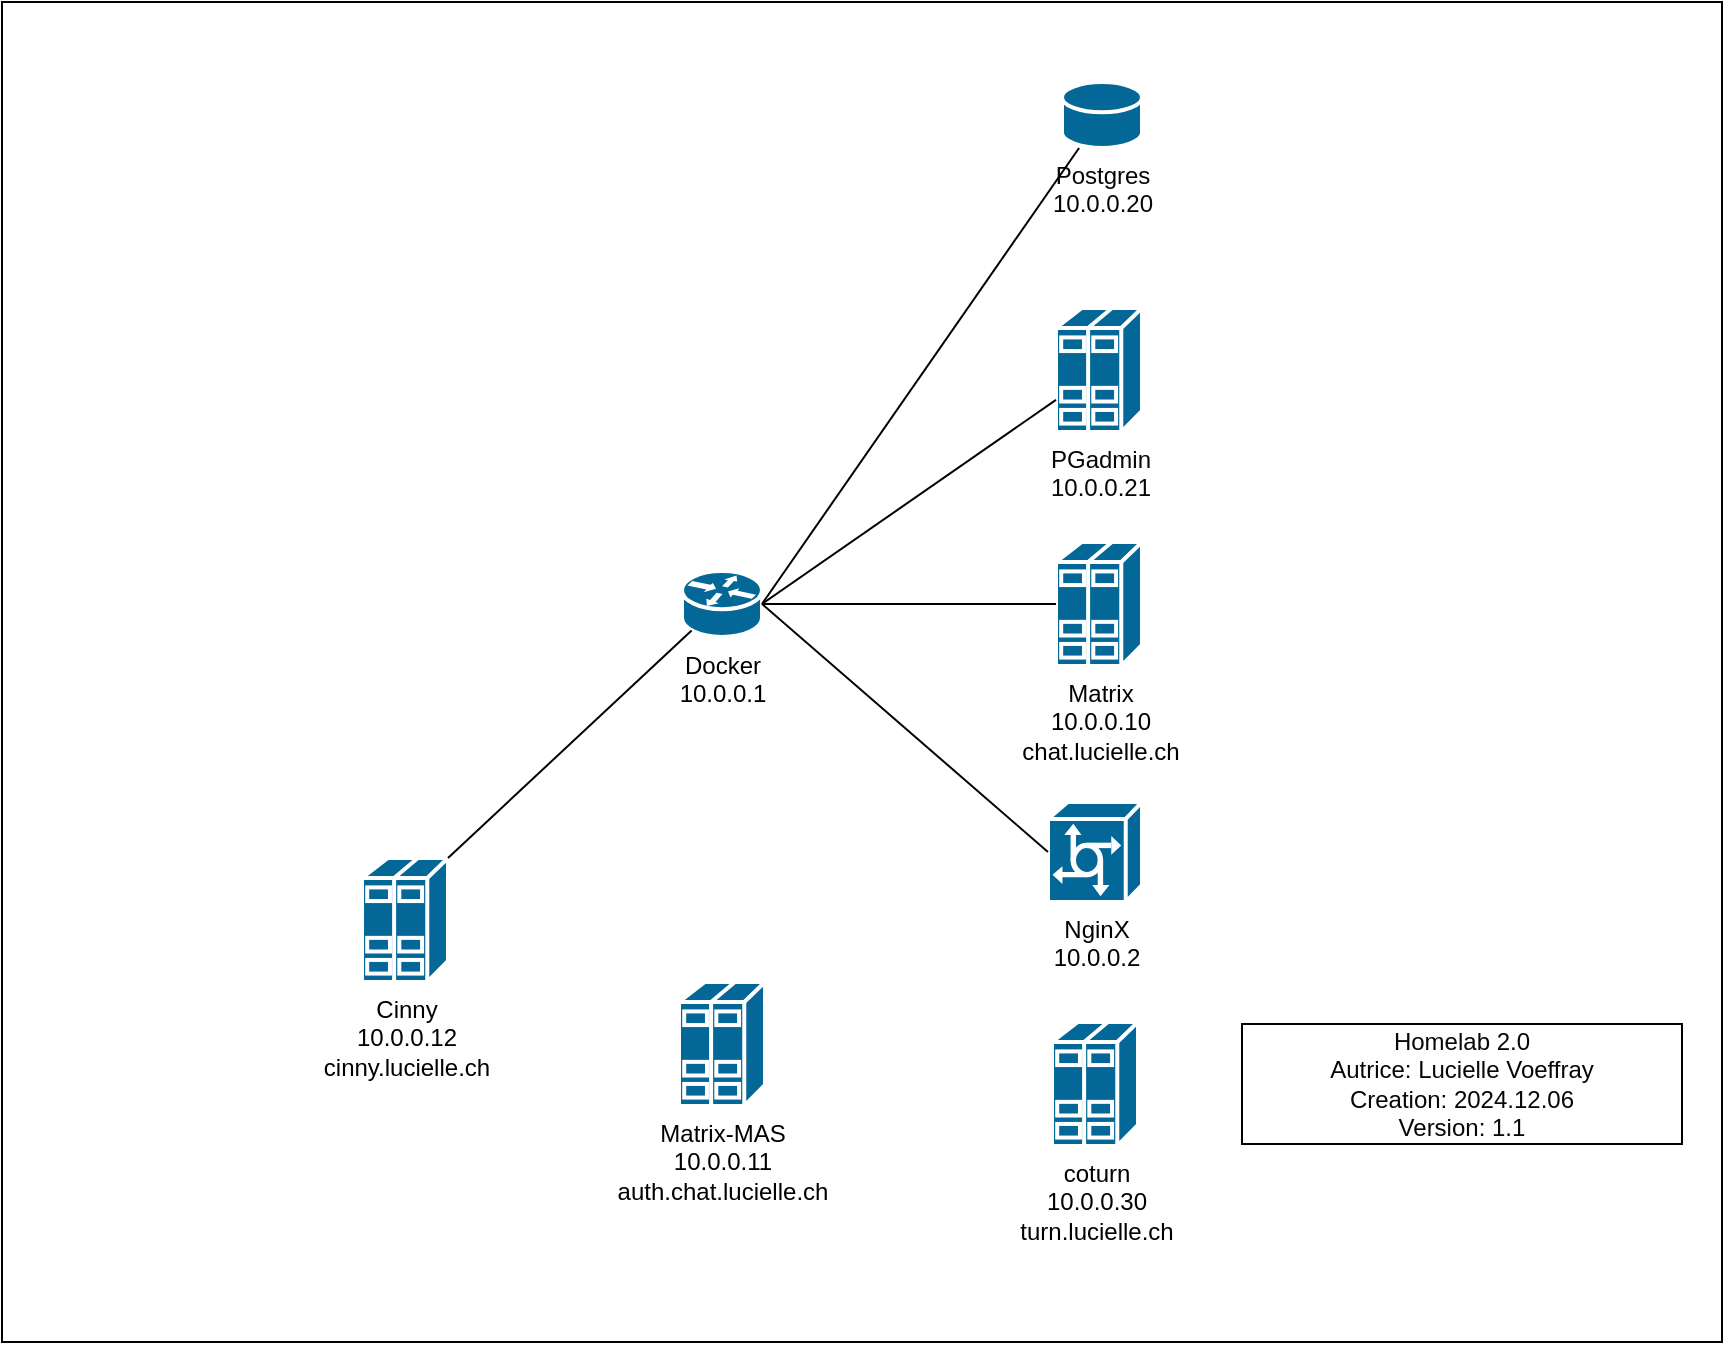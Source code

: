 <mxfile>
    <diagram id="CNsxpNcKMglIdtJpuqTv" name="Page-1">
        <mxGraphModel dx="2620" dy="1139" grid="1" gridSize="10" guides="1" tooltips="1" connect="1" arrows="1" fold="1" page="1" pageScale="1" pageWidth="850" pageHeight="1100" math="0" shadow="0">
            <root>
                <mxCell id="0"/>
                <mxCell id="1" parent="0"/>
                <mxCell id="15" value="" style="rounded=0;whiteSpace=wrap;html=1;fillColor=#FFFFFF;" parent="1" vertex="1">
                    <mxGeometry x="-110" y="280" width="860" height="670" as="geometry"/>
                </mxCell>
                <mxCell id="2" value="&lt;font color=&quot;#000000&quot;&gt;Docker&lt;br&gt;10.0.0.1&lt;/font&gt;" style="shape=mxgraph.cisco.routers.router;sketch=0;html=1;pointerEvents=1;dashed=0;fillColor=#036897;strokeColor=#ffffff;strokeWidth=2;verticalLabelPosition=bottom;verticalAlign=top;align=center;outlineConnect=0;" parent="1" vertex="1">
                    <mxGeometry x="230" y="564.5" width="40" height="33" as="geometry"/>
                </mxCell>
                <mxCell id="3" value="&lt;font color=&quot;#080707&quot;&gt;Postgres&lt;br&gt;10.0.0.20&lt;/font&gt;" style="shape=mxgraph.cisco.storage.relational_database;sketch=0;html=1;pointerEvents=1;dashed=0;fillColor=#036897;strokeColor=#ffffff;strokeWidth=2;verticalLabelPosition=bottom;verticalAlign=top;align=center;outlineConnect=0;" parent="1" vertex="1">
                    <mxGeometry x="420" y="320" width="40" height="33" as="geometry"/>
                </mxCell>
                <mxCell id="4" value="&lt;font color=&quot;#080707&quot;&gt;PGadmin&lt;br&gt;10.0.0.21&lt;/font&gt;" style="shape=mxgraph.cisco.servers.standard_host;sketch=0;html=1;pointerEvents=1;dashed=0;fillColor=#036897;strokeColor=#ffffff;strokeWidth=2;verticalLabelPosition=bottom;verticalAlign=top;align=center;outlineConnect=0;" parent="1" vertex="1">
                    <mxGeometry x="417" y="433" width="43" height="62" as="geometry"/>
                </mxCell>
                <mxCell id="5" value="&lt;font color=&quot;#000000&quot;&gt;Matrix&lt;br&gt;10.0.0.10&lt;br&gt;chat.lucielle.ch&lt;br&gt;&lt;/font&gt;" style="shape=mxgraph.cisco.servers.standard_host;sketch=0;html=1;pointerEvents=1;dashed=0;fillColor=#036897;strokeColor=#ffffff;strokeWidth=2;verticalLabelPosition=bottom;verticalAlign=top;align=center;outlineConnect=0;" parent="1" vertex="1">
                    <mxGeometry x="417" y="550" width="43" height="62" as="geometry"/>
                </mxCell>
                <mxCell id="6" value="" style="endArrow=none;html=1;exitX=1;exitY=0.5;exitDx=0;exitDy=0;exitPerimeter=0;strokeColor=#000000;" parent="1" source="2" target="3" edge="1">
                    <mxGeometry width="50" height="50" relative="1" as="geometry">
                        <mxPoint x="380" y="500" as="sourcePoint"/>
                        <mxPoint x="430" y="450" as="targetPoint"/>
                    </mxGeometry>
                </mxCell>
                <mxCell id="7" value="" style="endArrow=none;html=1;strokeColor=#000000;exitX=1;exitY=0.5;exitDx=0;exitDy=0;exitPerimeter=0;" parent="1" source="2" target="4" edge="1">
                    <mxGeometry width="50" height="50" relative="1" as="geometry">
                        <mxPoint x="130" y="537" as="sourcePoint"/>
                        <mxPoint x="430" y="450" as="targetPoint"/>
                    </mxGeometry>
                </mxCell>
                <mxCell id="8" value="" style="endArrow=none;html=1;exitX=1;exitY=0.5;exitDx=0;exitDy=0;exitPerimeter=0;strokeColor=#000000;" parent="1" source="2" target="5" edge="1">
                    <mxGeometry width="50" height="50" relative="1" as="geometry">
                        <mxPoint x="380" y="500" as="sourcePoint"/>
                        <mxPoint x="430" y="450" as="targetPoint"/>
                    </mxGeometry>
                </mxCell>
                <mxCell id="10" value="&lt;font color=&quot;#000000&quot;&gt;NginX&lt;br&gt;10.0.0.2&lt;/font&gt;" style="shape=mxgraph.cisco.servers.communications_server;sketch=0;html=1;pointerEvents=1;dashed=0;fillColor=#036897;strokeColor=#ffffff;strokeWidth=2;verticalLabelPosition=bottom;verticalAlign=top;align=center;outlineConnect=0;" parent="1" vertex="1">
                    <mxGeometry x="413" y="680" width="47" height="50" as="geometry"/>
                </mxCell>
                <mxCell id="11" value="" style="endArrow=none;html=1;exitX=0;exitY=0.5;exitDx=0;exitDy=0;exitPerimeter=0;entryX=1;entryY=0.5;entryDx=0;entryDy=0;entryPerimeter=0;strokeColor=#000000;" parent="1" source="10" target="2" edge="1">
                    <mxGeometry width="50" height="50" relative="1" as="geometry">
                        <mxPoint x="380" y="500" as="sourcePoint"/>
                        <mxPoint x="430" y="450" as="targetPoint"/>
                    </mxGeometry>
                </mxCell>
                <mxCell id="14" value="&lt;font color=&quot;#080707&quot;&gt;Homelab 2.0&lt;br&gt;Autrice: Lucielle Voeffray&lt;br&gt;Creation: 2024.12.06&lt;br&gt;Version: 1.1&lt;br&gt;&lt;/font&gt;" style="rounded=0;whiteSpace=wrap;html=1;fillColor=#FFFFFF;" parent="1" vertex="1">
                    <mxGeometry x="510" y="791" width="220" height="60" as="geometry"/>
                </mxCell>
                <mxCell id="16" value="&lt;font color=&quot;#000000&quot;&gt;coturn&lt;br&gt;10.0.0.30&lt;br&gt;turn.lucielle.ch&lt;br&gt;&lt;/font&gt;" style="shape=mxgraph.cisco.servers.standard_host;sketch=0;html=1;pointerEvents=1;dashed=0;fillColor=#036897;strokeColor=#ffffff;strokeWidth=2;verticalLabelPosition=bottom;verticalAlign=top;align=center;outlineConnect=0;" parent="1" vertex="1">
                    <mxGeometry x="415" y="790" width="43" height="62" as="geometry"/>
                </mxCell>
                <mxCell id="19" value="&lt;font color=&quot;#000000&quot;&gt;Matrix-MAS&lt;br&gt;10.0.0.11&lt;br&gt;auth.chat.lucielle.ch&lt;br&gt;&lt;/font&gt;" style="shape=mxgraph.cisco.servers.standard_host;sketch=0;html=1;pointerEvents=1;dashed=0;fillColor=#036897;strokeColor=#ffffff;strokeWidth=2;verticalLabelPosition=bottom;verticalAlign=top;align=center;outlineConnect=0;" parent="1" vertex="1">
                    <mxGeometry x="228.5" y="770" width="43" height="62" as="geometry"/>
                </mxCell>
                <mxCell id="21" value="&lt;font color=&quot;#000000&quot;&gt;Cinny&lt;br&gt;10.0.0.12&lt;br&gt;cinny.lucielle.ch&lt;br&gt;&lt;/font&gt;" style="shape=mxgraph.cisco.servers.standard_host;sketch=0;html=1;pointerEvents=1;dashed=0;fillColor=#036897;strokeColor=#ffffff;strokeWidth=2;verticalLabelPosition=bottom;verticalAlign=top;align=center;outlineConnect=0;" parent="1" vertex="1">
                    <mxGeometry x="70" y="708" width="43" height="62" as="geometry"/>
                </mxCell>
                <mxCell id="22" value="" style="endArrow=none;html=1;strokeColor=#000000;fontColor=#000000;entryX=0.12;entryY=0.9;entryDx=0;entryDy=0;entryPerimeter=0;exitX=1;exitY=0;exitDx=0;exitDy=0;exitPerimeter=0;" parent="1" source="21" target="2" edge="1">
                    <mxGeometry width="50" height="50" relative="1" as="geometry">
                        <mxPoint x="490" y="660" as="sourcePoint"/>
                        <mxPoint x="540" y="610" as="targetPoint"/>
                    </mxGeometry>
                </mxCell>
            </root>
        </mxGraphModel>
    </diagram>
</mxfile>